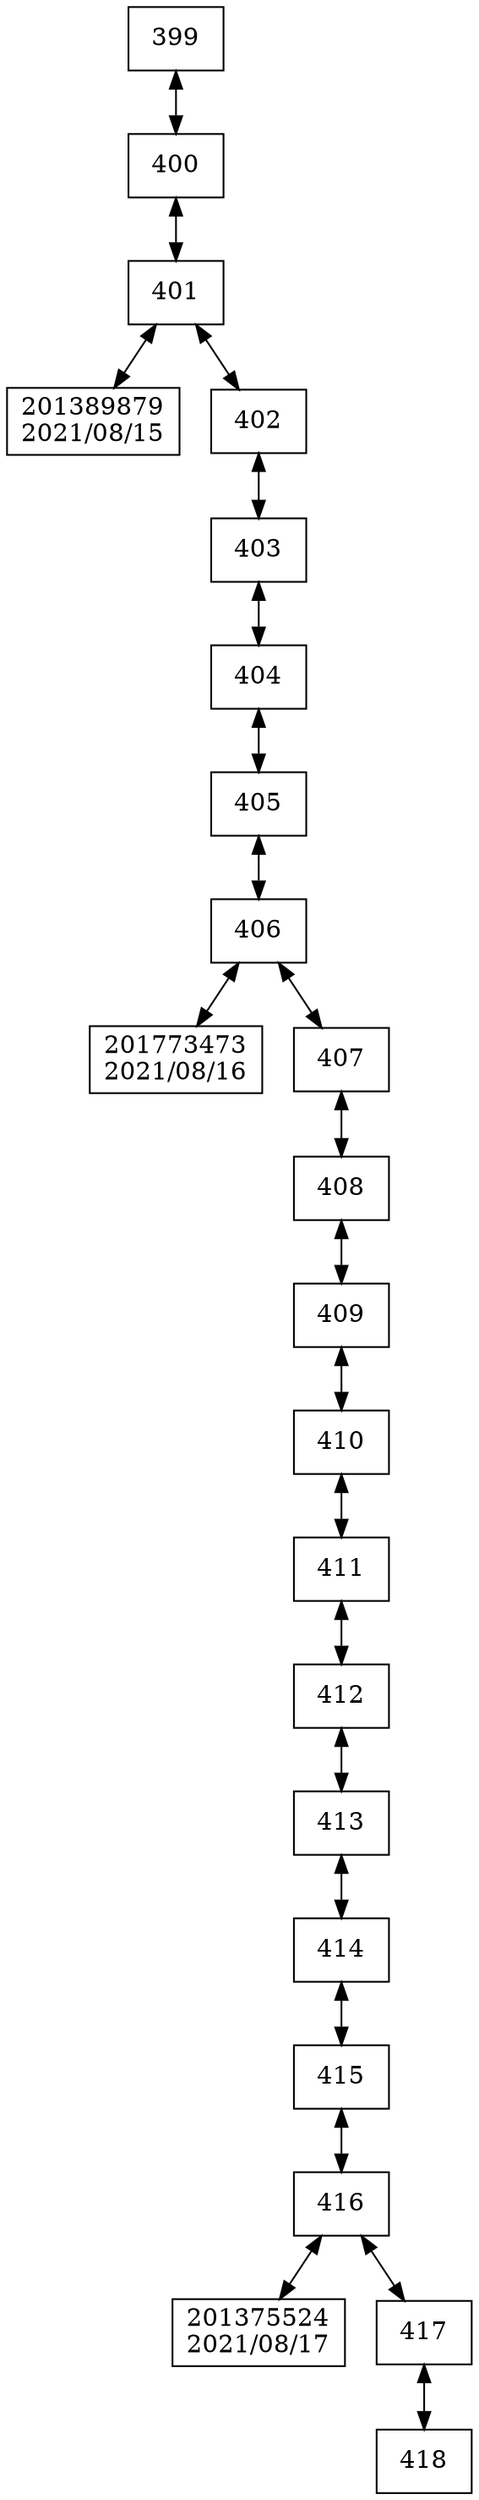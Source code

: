 digraph G{
 rankdir = TB; 
node [shape=box]; 
compound=true; 
"399"[label="399"];
"400"[label="400"];
"401"[label="401"];
"201389879"[label="201389879
2021/08/15"];
"402"[label="402"];
"403"[label="403"];
"404"[label="404"];
"405"[label="405"];
"406"[label="406"];
"201773473"[label="201773473
2021/08/16"];
"407"[label="407"];
"408"[label="408"];
"409"[label="409"];
"410"[label="410"];
"411"[label="411"];
"412"[label="412"];
"413"[label="413"];
"414"[label="414"];
"415"[label="415"];
"416"[label="416"];
"201375524"[label="201375524
2021/08/17"];
"417"[label="417"];
"418"[label="418"];
"399" -> "400"[dir="both"];
"400" -> "401"[dir="both"];
"401" -> "201389879"[dir="both"];
"401" -> "402"[dir="both"];
"402" -> "403"[dir="both"];
"403" -> "404"[dir="both"];
"404" -> "405"[dir="both"];
"405" -> "406"[dir="both"];
"406" -> "201773473"[dir="both"];
"406" -> "407"[dir="both"];
"407" -> "408"[dir="both"];
"408" -> "409"[dir="both"];
"409" -> "410"[dir="both"];
"410" -> "411"[dir="both"];
"411" -> "412"[dir="both"];
"412" -> "413"[dir="both"];
"413" -> "414"[dir="both"];
"414" -> "415"[dir="both"];
"415" -> "416"[dir="both"];
"416" -> "201375524"[dir="both"];
"416" -> "417"[dir="both"];
"417" -> "418"[dir="both"];

}

